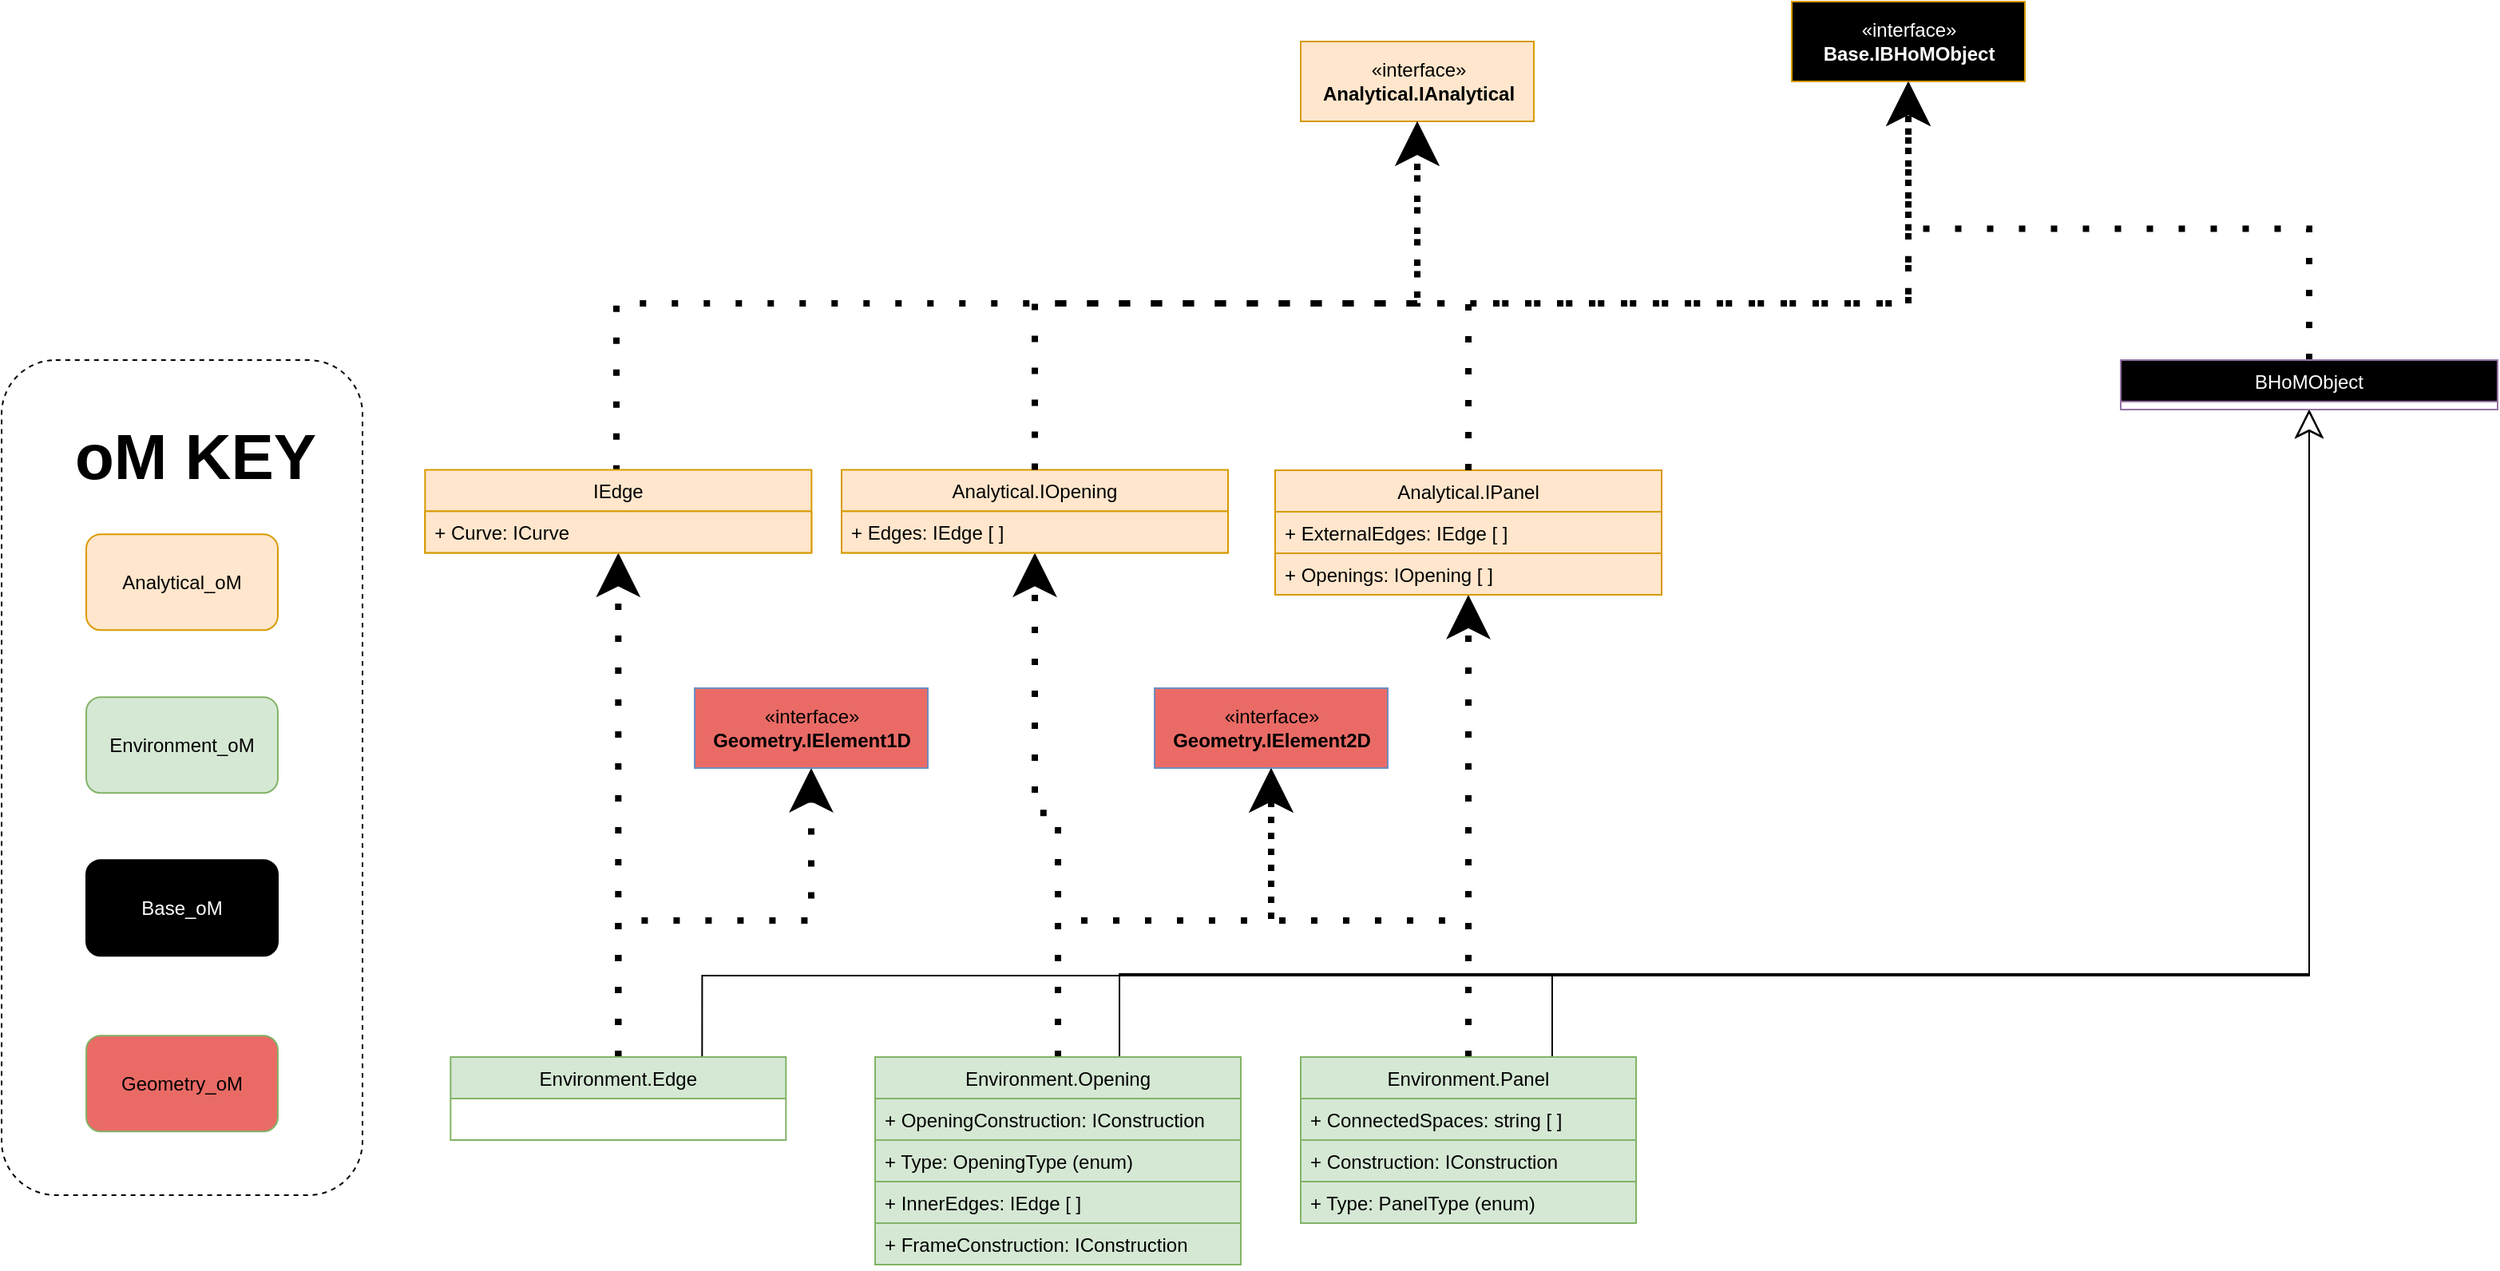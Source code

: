 <mxfile version="10.7.5" type="device"><diagram id="TvUj6YPI1lSgvlSXKTmL" name="Page-1"><mxGraphModel dx="4483" dy="1302" grid="1" gridSize="10" guides="1" tooltips="1" connect="1" arrows="1" fold="1" page="1" pageScale="1" pageWidth="827" pageHeight="1169" math="0" shadow="0"><root><mxCell id="0"/><mxCell id="1" parent="0"/><mxCell id="Abimr-Qy2br7dVg4Txkf-1" style="edgeStyle=orthogonalEdgeStyle;rounded=0;orthogonalLoop=1;jettySize=auto;html=1;exitX=0.5;exitY=0;exitDx=0;exitDy=0;entryX=0.5;entryY=1;entryDx=0;entryDy=0;dashed=1;endArrow=classic;endFill=1;endSize=15;fontColor=#FFFFFF;strokeWidth=4;dashPattern=1 4;" edge="1" parent="1" source="Abimr-Qy2br7dVg4Txkf-4" target="Abimr-Qy2br7dVg4Txkf-35"><mxGeometry relative="1" as="geometry"><mxPoint x="-1559.571" y="960.429" as="sourcePoint"/></mxGeometry></mxCell><mxCell id="Abimr-Qy2br7dVg4Txkf-2" style="edgeStyle=orthogonalEdgeStyle;rounded=0;orthogonalLoop=1;jettySize=auto;html=1;exitX=0.75;exitY=0;exitDx=0;exitDy=0;entryX=0.5;entryY=1;entryDx=0;entryDy=0;endArrow=classic;endFill=0;endSize=15;fontColor=#FFFFFF;" edge="1" parent="1" source="Abimr-Qy2br7dVg4Txkf-4" target="Abimr-Qy2br7dVg4Txkf-23"><mxGeometry relative="1" as="geometry"><mxPoint x="-1506.714" y="960.429" as="sourcePoint"/><Array as="points"><mxPoint x="-1507" y="899"/><mxPoint x="-1033" y="899"/></Array></mxGeometry></mxCell><mxCell id="Abimr-Qy2br7dVg4Txkf-3" style="edgeStyle=orthogonalEdgeStyle;rounded=0;orthogonalLoop=1;jettySize=auto;html=1;exitX=0.5;exitY=0;exitDx=0;exitDy=0;entryX=0.5;entryY=1;entryDx=0;entryDy=0;dashed=1;dashPattern=1 4;endArrow=classic;endFill=1;endSize=15;strokeWidth=4;fontColor=#FFFFFF;" edge="1" parent="1" source="Abimr-Qy2br7dVg4Txkf-4" target="Abimr-Qy2br7dVg4Txkf-21"><mxGeometry relative="1" as="geometry"/></mxCell><mxCell id="Abimr-Qy2br7dVg4Txkf-4" value="Environment.Panel" style="swimlane;fontStyle=0;childLayout=stackLayout;horizontal=1;startSize=26;fillColor=#d5e8d4;horizontalStack=0;resizeParent=1;resizeParentMax=0;resizeLast=0;collapsible=1;marginBottom=0;strokeColor=#82b366;" vertex="1" parent="1"><mxGeometry x="-1664.5" y="950.0" width="210" height="104" as="geometry"/></mxCell><mxCell id="Abimr-Qy2br7dVg4Txkf-5" value="+ ConnectedSpaces: string [ ]" style="text;strokeColor=#82b366;fillColor=#d5e8d4;align=left;verticalAlign=top;spacingLeft=4;spacingRight=4;overflow=hidden;rotatable=0;points=[[0,0.5],[1,0.5]];portConstraint=eastwest;" vertex="1" parent="Abimr-Qy2br7dVg4Txkf-4"><mxGeometry y="26" width="210" height="26" as="geometry"/></mxCell><mxCell id="Abimr-Qy2br7dVg4Txkf-6" value="+ Construction: IConstruction" style="text;strokeColor=#82b366;fillColor=#d5e8d4;align=left;verticalAlign=top;spacingLeft=4;spacingRight=4;overflow=hidden;rotatable=0;points=[[0,0.5],[1,0.5]];portConstraint=eastwest;" vertex="1" parent="Abimr-Qy2br7dVg4Txkf-4"><mxGeometry y="52" width="210" height="26" as="geometry"/></mxCell><mxCell id="Abimr-Qy2br7dVg4Txkf-7" value="+ Type: PanelType (enum)" style="text;strokeColor=#82b366;fillColor=#d5e8d4;align=left;verticalAlign=top;spacingLeft=4;spacingRight=4;overflow=hidden;rotatable=0;points=[[0,0.5],[1,0.5]];portConstraint=eastwest;" vertex="1" parent="Abimr-Qy2br7dVg4Txkf-4"><mxGeometry y="78" width="210" height="26" as="geometry"/></mxCell><mxCell id="Abimr-Qy2br7dVg4Txkf-8" style="edgeStyle=orthogonalEdgeStyle;rounded=0;orthogonalLoop=1;jettySize=auto;html=1;exitX=0.5;exitY=0;exitDx=0;exitDy=0;entryX=0.5;entryY=1;entryDx=0;entryDy=0;dashed=1;dashPattern=1 4;endArrow=classic;endFill=1;endSize=15;strokeWidth=4;fontColor=#FFFFFF;" edge="1" parent="1" source="Abimr-Qy2br7dVg4Txkf-11" target="Abimr-Qy2br7dVg4Txkf-38"><mxGeometry relative="1" as="geometry"/></mxCell><mxCell id="Abimr-Qy2br7dVg4Txkf-9" style="edgeStyle=orthogonalEdgeStyle;rounded=0;orthogonalLoop=1;jettySize=auto;html=1;exitX=0.75;exitY=0;exitDx=0;exitDy=0;entryX=0.5;entryY=1;entryDx=0;entryDy=0;endArrow=classic;endFill=0;endSize=15;strokeWidth=1;fontColor=#FFFFFF;" edge="1" parent="1" source="Abimr-Qy2br7dVg4Txkf-11" target="Abimr-Qy2br7dVg4Txkf-23"><mxGeometry relative="1" as="geometry"><Array as="points"><mxPoint x="-1778" y="898"/><mxPoint x="-1033" y="898"/></Array></mxGeometry></mxCell><mxCell id="Abimr-Qy2br7dVg4Txkf-10" style="edgeStyle=orthogonalEdgeStyle;rounded=0;orthogonalLoop=1;jettySize=auto;html=1;exitX=0.5;exitY=0;exitDx=0;exitDy=0;dashed=1;dashPattern=1 4;endArrow=classic;endFill=1;endSize=15;strokeWidth=4;fontColor=#FFFFFF;entryX=0.5;entryY=1;entryDx=0;entryDy=0;" edge="1" parent="1" source="Abimr-Qy2br7dVg4Txkf-11" target="Abimr-Qy2br7dVg4Txkf-21"><mxGeometry relative="1" as="geometry"><mxPoint x="-1752" y="809" as="targetPoint"/></mxGeometry></mxCell><mxCell id="Abimr-Qy2br7dVg4Txkf-11" value="Environment.Opening" style="swimlane;fontStyle=0;childLayout=stackLayout;horizontal=1;startSize=26;fillColor=#d5e8d4;horizontalStack=0;resizeParent=1;resizeParentMax=0;resizeLast=0;collapsible=1;marginBottom=0;strokeColor=#82b366;" vertex="1" parent="1"><mxGeometry x="-1931" y="950" width="229" height="130" as="geometry"/></mxCell><mxCell id="Abimr-Qy2br7dVg4Txkf-12" value="+ OpeningConstruction: IConstruction" style="text;strokeColor=#82b366;fillColor=#d5e8d4;align=left;verticalAlign=top;spacingLeft=4;spacingRight=4;overflow=hidden;rotatable=0;points=[[0,0.5],[1,0.5]];portConstraint=eastwest;" vertex="1" parent="Abimr-Qy2br7dVg4Txkf-11"><mxGeometry y="26" width="229" height="26" as="geometry"/></mxCell><mxCell id="Abimr-Qy2br7dVg4Txkf-13" value="+ Type: OpeningType (enum)" style="text;strokeColor=#82b366;fillColor=#d5e8d4;align=left;verticalAlign=top;spacingLeft=4;spacingRight=4;overflow=hidden;rotatable=0;points=[[0,0.5],[1,0.5]];portConstraint=eastwest;" vertex="1" parent="Abimr-Qy2br7dVg4Txkf-11"><mxGeometry y="52" width="229" height="26" as="geometry"/></mxCell><mxCell id="Abimr-Qy2br7dVg4Txkf-14" value="+ InnerEdges: IEdge [ ]" style="text;strokeColor=#82b366;fillColor=#d5e8d4;align=left;verticalAlign=top;spacingLeft=4;spacingRight=4;overflow=hidden;rotatable=0;points=[[0,0.5],[1,0.5]];portConstraint=eastwest;" vertex="1" parent="Abimr-Qy2br7dVg4Txkf-11"><mxGeometry y="78" width="229" height="26" as="geometry"/></mxCell><mxCell id="Abimr-Qy2br7dVg4Txkf-15" value="+ FrameConstruction: IConstruction" style="text;strokeColor=#82b366;fillColor=#d5e8d4;align=left;verticalAlign=top;spacingLeft=4;spacingRight=4;overflow=hidden;rotatable=0;points=[[0,0.5],[1,0.5]];portConstraint=eastwest;" vertex="1" parent="Abimr-Qy2br7dVg4Txkf-11"><mxGeometry y="104" width="229" height="26" as="geometry"/></mxCell><mxCell id="Abimr-Qy2br7dVg4Txkf-16" style="edgeStyle=orthogonalEdgeStyle;rounded=0;orthogonalLoop=1;jettySize=auto;html=1;exitX=0.5;exitY=0;exitDx=0;exitDy=0;entryX=0.5;entryY=1;entryDx=0;entryDy=0;endArrow=classic;endFill=1;endSize=15;fontColor=#FFFFFF;dashed=1;dashPattern=1 4;strokeWidth=4;" edge="1" parent="1" source="Abimr-Qy2br7dVg4Txkf-40" target="Abimr-Qy2br7dVg4Txkf-24"><mxGeometry relative="1" as="geometry"><Array as="points"><mxPoint x="-2093" y="478"/><mxPoint x="-1284" y="478"/></Array></mxGeometry></mxCell><mxCell id="Abimr-Qy2br7dVg4Txkf-17" style="edgeStyle=orthogonalEdgeStyle;rounded=0;orthogonalLoop=1;jettySize=auto;html=1;exitX=0.5;exitY=0;exitDx=0;exitDy=0;entryX=0.5;entryY=1;entryDx=0;entryDy=0;dashed=1;endArrow=classic;endFill=1;endSize=15;fontColor=#FFFFFF;strokeWidth=4;dashPattern=1 4;" edge="1" parent="1" source="Abimr-Qy2br7dVg4Txkf-20" target="Abimr-Qy2br7dVg4Txkf-40"><mxGeometry relative="1" as="geometry"/></mxCell><mxCell id="Abimr-Qy2br7dVg4Txkf-18" style="edgeStyle=orthogonalEdgeStyle;rounded=0;orthogonalLoop=1;jettySize=auto;html=1;exitX=0.75;exitY=0;exitDx=0;exitDy=0;entryX=0.5;entryY=1;entryDx=0;entryDy=0;endArrow=classic;endFill=0;endSize=15;fontColor=#FFFFFF;" edge="1" parent="1" source="Abimr-Qy2br7dVg4Txkf-20" target="Abimr-Qy2br7dVg4Txkf-23"><mxGeometry relative="1" as="geometry"><Array as="points"><mxPoint x="-2039" y="899"/><mxPoint x="-1033" y="899"/></Array></mxGeometry></mxCell><mxCell id="Abimr-Qy2br7dVg4Txkf-19" style="edgeStyle=orthogonalEdgeStyle;rounded=0;orthogonalLoop=1;jettySize=auto;html=1;exitX=0.5;exitY=0;exitDx=0;exitDy=0;entryX=0.5;entryY=1;entryDx=0;entryDy=0;dashed=1;dashPattern=1 4;endArrow=classic;endFill=1;endSize=15;strokeWidth=4;fontColor=#FFFFFF;" edge="1" parent="1" source="Abimr-Qy2br7dVg4Txkf-20" target="Abimr-Qy2br7dVg4Txkf-45"><mxGeometry relative="1" as="geometry"/></mxCell><mxCell id="Abimr-Qy2br7dVg4Txkf-20" value="Environment.Edge" style="swimlane;fontStyle=0;childLayout=stackLayout;horizontal=1;startSize=26;fillColor=#d5e8d4;horizontalStack=0;resizeParent=1;resizeParentMax=0;resizeLast=0;collapsible=1;marginBottom=0;strokeColor=#82b366;" vertex="1" parent="1"><mxGeometry x="-2196.833" y="950" width="210" height="52" as="geometry"/></mxCell><mxCell id="Abimr-Qy2br7dVg4Txkf-21" value="«interface»&lt;br&gt;&lt;b&gt;Geometry.IElement2D&lt;/b&gt;" style="html=1;fillColor=#EA6B66;strokeColor=#6c8ebf;" vertex="1" parent="1"><mxGeometry x="-1756" y="719" width="146" height="50" as="geometry"/></mxCell><mxCell id="Abimr-Qy2br7dVg4Txkf-22" style="edgeStyle=orthogonalEdgeStyle;rounded=0;orthogonalLoop=1;jettySize=auto;html=1;exitX=0.5;exitY=0;exitDx=0;exitDy=0;entryX=0.5;entryY=1;entryDx=0;entryDy=0;dashed=1;dashPattern=1 4;endArrow=classic;endFill=1;endSize=15;strokeWidth=4;fontColor=#FFFFFF;" edge="1" parent="1" source="Abimr-Qy2br7dVg4Txkf-23" target="Abimr-Qy2br7dVg4Txkf-24"><mxGeometry relative="1" as="geometry"/></mxCell><mxCell id="Abimr-Qy2br7dVg4Txkf-23" value="BHoMObject" style="swimlane;fontStyle=0;childLayout=stackLayout;horizontal=1;startSize=26;fillColor=#000000;horizontalStack=0;resizeParent=1;resizeParentMax=0;resizeLast=0;collapsible=1;marginBottom=0;strokeColor=#9673a6;fontColor=#FFFFFF;" vertex="1" parent="1"><mxGeometry x="-1151" y="513.5" width="236" height="31" as="geometry"/></mxCell><mxCell id="Abimr-Qy2br7dVg4Txkf-24" value="«interface»&lt;br&gt;&lt;b&gt;Base.IBHoMObject&lt;/b&gt;" style="html=1;fillColor=#000000;strokeColor=#d79b00;fontColor=#FFFFFF;" vertex="1" parent="1"><mxGeometry x="-1357" y="289" width="146" height="50" as="geometry"/></mxCell><mxCell id="Abimr-Qy2br7dVg4Txkf-25" style="edgeStyle=orthogonalEdgeStyle;rounded=0;orthogonalLoop=1;jettySize=auto;html=1;exitX=0.5;exitY=0;exitDx=0;exitDy=0;entryX=0.5;entryY=1;entryDx=0;entryDy=0;endArrow=classic;endFill=1;endSize=15;dashed=1;dashPattern=1 4;strokeWidth=4;" edge="1" parent="1" source="Abimr-Qy2br7dVg4Txkf-35" target="Abimr-Qy2br7dVg4Txkf-24"><mxGeometry relative="1" as="geometry"><mxPoint x="-1022.429" y="717.571" as="sourcePoint"/><mxPoint x="-1273.857" y="619.0" as="targetPoint"/><Array as="points"><mxPoint x="-1559" y="478"/><mxPoint x="-1284" y="478"/></Array></mxGeometry></mxCell><mxCell id="Abimr-Qy2br7dVg4Txkf-26" value="" style="group" vertex="1" connectable="0" parent="1"><mxGeometry x="-2478" y="513.5" width="226" height="523" as="geometry"/></mxCell><mxCell id="Abimr-Qy2br7dVg4Txkf-27" value="" style="rounded=1;whiteSpace=wrap;html=1;fontSize=40;dashed=1;" vertex="1" parent="Abimr-Qy2br7dVg4Txkf-26"><mxGeometry width="226" height="523" as="geometry"/></mxCell><mxCell id="Abimr-Qy2br7dVg4Txkf-28" value="oM KEY" style="text;html=1;resizable=0;points=[];autosize=1;align=left;verticalAlign=top;spacingTop=-4;fontSize=40;fontStyle=1" vertex="1" parent="Abimr-Qy2br7dVg4Txkf-26"><mxGeometry x="44" y="33.104" width="60" height="20" as="geometry"/></mxCell><mxCell id="Abimr-Qy2br7dVg4Txkf-29" value="" style="group" vertex="1" connectable="0" parent="Abimr-Qy2br7dVg4Txkf-26"><mxGeometry x="53" y="109.104" width="120" height="374" as="geometry"/></mxCell><mxCell id="Abimr-Qy2br7dVg4Txkf-30" value="Analytical_oM" style="rounded=1;whiteSpace=wrap;html=1;fillColor=#ffe6cc;strokeColor=#d79b00;" vertex="1" parent="Abimr-Qy2br7dVg4Txkf-29"><mxGeometry width="120" height="60" as="geometry"/></mxCell><mxCell id="Abimr-Qy2br7dVg4Txkf-31" value="Environment_oM" style="rounded=1;whiteSpace=wrap;html=1;fillColor=#d5e8d4;strokeColor=#82b366;" vertex="1" parent="Abimr-Qy2br7dVg4Txkf-29"><mxGeometry y="102" width="120" height="60" as="geometry"/></mxCell><mxCell id="Abimr-Qy2br7dVg4Txkf-32" value="Base_oM" style="rounded=1;whiteSpace=wrap;html=1;fillColor=#000000;labelBackgroundColor=none;fontColor=#FFFFFF;" vertex="1" parent="Abimr-Qy2br7dVg4Txkf-29"><mxGeometry y="204" width="120" height="60" as="geometry"/></mxCell><mxCell id="Abimr-Qy2br7dVg4Txkf-33" value="Geometry_oM" style="rounded=1;whiteSpace=wrap;html=1;fillColor=#EA6B66;strokeColor=#82b366;" vertex="1" parent="Abimr-Qy2br7dVg4Txkf-29"><mxGeometry y="314" width="120" height="60" as="geometry"/></mxCell><mxCell id="Abimr-Qy2br7dVg4Txkf-34" value="" style="group" vertex="1" connectable="0" parent="1"><mxGeometry x="-2212.833" y="314" width="774.333" height="346.5" as="geometry"/></mxCell><mxCell id="Abimr-Qy2br7dVg4Txkf-35" value="Analytical.IPanel" style="swimlane;fontStyle=0;childLayout=stackLayout;horizontal=1;startSize=26;fillColor=#ffe6cc;horizontalStack=0;resizeParent=1;resizeParentMax=0;resizeLast=0;collapsible=1;marginBottom=0;strokeColor=#d79b00;" vertex="1" parent="Abimr-Qy2br7dVg4Txkf-34"><mxGeometry x="532.333" y="268.5" width="242" height="78" as="geometry"/></mxCell><mxCell id="Abimr-Qy2br7dVg4Txkf-36" value="+ ExternalEdges: IEdge [ ]" style="text;strokeColor=#d79b00;fillColor=#ffe6cc;align=left;verticalAlign=top;spacingLeft=4;spacingRight=4;overflow=hidden;rotatable=0;points=[[0,0.5],[1,0.5]];portConstraint=eastwest;" vertex="1" parent="Abimr-Qy2br7dVg4Txkf-35"><mxGeometry y="26" width="242" height="26" as="geometry"/></mxCell><mxCell id="Abimr-Qy2br7dVg4Txkf-37" value="+ Openings: IOpening [ ] " style="text;strokeColor=#d79b00;fillColor=#ffe6cc;align=left;verticalAlign=top;spacingLeft=4;spacingRight=4;overflow=hidden;rotatable=0;points=[[0,0.5],[1,0.5]];portConstraint=eastwest;" vertex="1" parent="Abimr-Qy2br7dVg4Txkf-35"><mxGeometry y="52" width="242" height="26" as="geometry"/></mxCell><mxCell id="Abimr-Qy2br7dVg4Txkf-38" value="Analytical.IOpening" style="swimlane;fontStyle=0;childLayout=stackLayout;horizontal=1;startSize=26;fillColor=#ffe6cc;horizontalStack=0;resizeParent=1;resizeParentMax=0;resizeLast=0;collapsible=1;marginBottom=0;strokeColor=#d79b00;" vertex="1" parent="Abimr-Qy2br7dVg4Txkf-34"><mxGeometry x="260.833" y="268.208" width="242" height="52" as="geometry"/></mxCell><mxCell id="Abimr-Qy2br7dVg4Txkf-39" value="+ Edges: IEdge [ ]" style="text;strokeColor=#d79b00;fillColor=#ffe6cc;align=left;verticalAlign=top;spacingLeft=4;spacingRight=4;overflow=hidden;rotatable=0;points=[[0,0.5],[1,0.5]];portConstraint=eastwest;" vertex="1" parent="Abimr-Qy2br7dVg4Txkf-38"><mxGeometry y="26" width="242" height="26" as="geometry"/></mxCell><mxCell id="Abimr-Qy2br7dVg4Txkf-40" value="IEdge" style="swimlane;fontStyle=0;childLayout=stackLayout;horizontal=1;startSize=26;fillColor=#ffe6cc;horizontalStack=0;resizeParent=1;resizeParentMax=0;resizeLast=0;collapsible=1;marginBottom=0;strokeColor=#d79b00;" vertex="1" parent="Abimr-Qy2br7dVg4Txkf-34"><mxGeometry y="268.208" width="242" height="52" as="geometry"/></mxCell><mxCell id="Abimr-Qy2br7dVg4Txkf-41" value="+ Curve: ICurve" style="text;strokeColor=#d79b00;fillColor=#ffe6cc;align=left;verticalAlign=top;spacingLeft=4;spacingRight=4;overflow=hidden;rotatable=0;points=[[0,0.5],[1,0.5]];portConstraint=eastwest;" vertex="1" parent="Abimr-Qy2br7dVg4Txkf-40"><mxGeometry y="26" width="242" height="26" as="geometry"/></mxCell><mxCell id="Abimr-Qy2br7dVg4Txkf-42" value="«interface»&lt;br&gt;&lt;b&gt;Analytical.IAnalytical&lt;/b&gt;" style="html=1;fillColor=#ffe6cc;strokeColor=#d79b00;" vertex="1" parent="Abimr-Qy2br7dVg4Txkf-34"><mxGeometry x="548.333" width="146" height="50" as="geometry"/></mxCell><mxCell id="Abimr-Qy2br7dVg4Txkf-43" style="edgeStyle=orthogonalEdgeStyle;rounded=0;orthogonalLoop=1;jettySize=auto;html=1;exitX=0.5;exitY=0;exitDx=0;exitDy=0;entryX=0.5;entryY=1;entryDx=0;entryDy=0;endArrow=classic;endFill=1;endSize=15;strokeWidth=4;fontColor=#FFFFFF;dashed=1;dashPattern=1 4;" edge="1" parent="Abimr-Qy2br7dVg4Txkf-34" source="Abimr-Qy2br7dVg4Txkf-35" target="Abimr-Qy2br7dVg4Txkf-42"><mxGeometry relative="1" as="geometry"><Array as="points"><mxPoint x="654" y="164"/><mxPoint x="622" y="164"/></Array></mxGeometry></mxCell><mxCell id="Abimr-Qy2br7dVg4Txkf-44" style="edgeStyle=orthogonalEdgeStyle;rounded=0;orthogonalLoop=1;jettySize=auto;html=1;exitX=0.5;exitY=0;exitDx=0;exitDy=0;entryX=0.5;entryY=1;entryDx=0;entryDy=0;dashed=1;dashPattern=1 4;endArrow=classic;endFill=1;endSize=15;strokeWidth=4;fontColor=#FFFFFF;" edge="1" parent="Abimr-Qy2br7dVg4Txkf-34" source="Abimr-Qy2br7dVg4Txkf-38" target="Abimr-Qy2br7dVg4Txkf-42"><mxGeometry relative="1" as="geometry"><Array as="points"><mxPoint x="382" y="164"/><mxPoint x="622" y="164"/></Array></mxGeometry></mxCell><mxCell id="Abimr-Qy2br7dVg4Txkf-45" value="«interface»&lt;br&gt;&lt;b&gt;Geometry.IElement1D&lt;/b&gt;" style="html=1;fillColor=#EA6B66;strokeColor=#6c8ebf;" vertex="1" parent="1"><mxGeometry x="-2044" y="719" width="146" height="50" as="geometry"/></mxCell></root></mxGraphModel></diagram></mxfile>